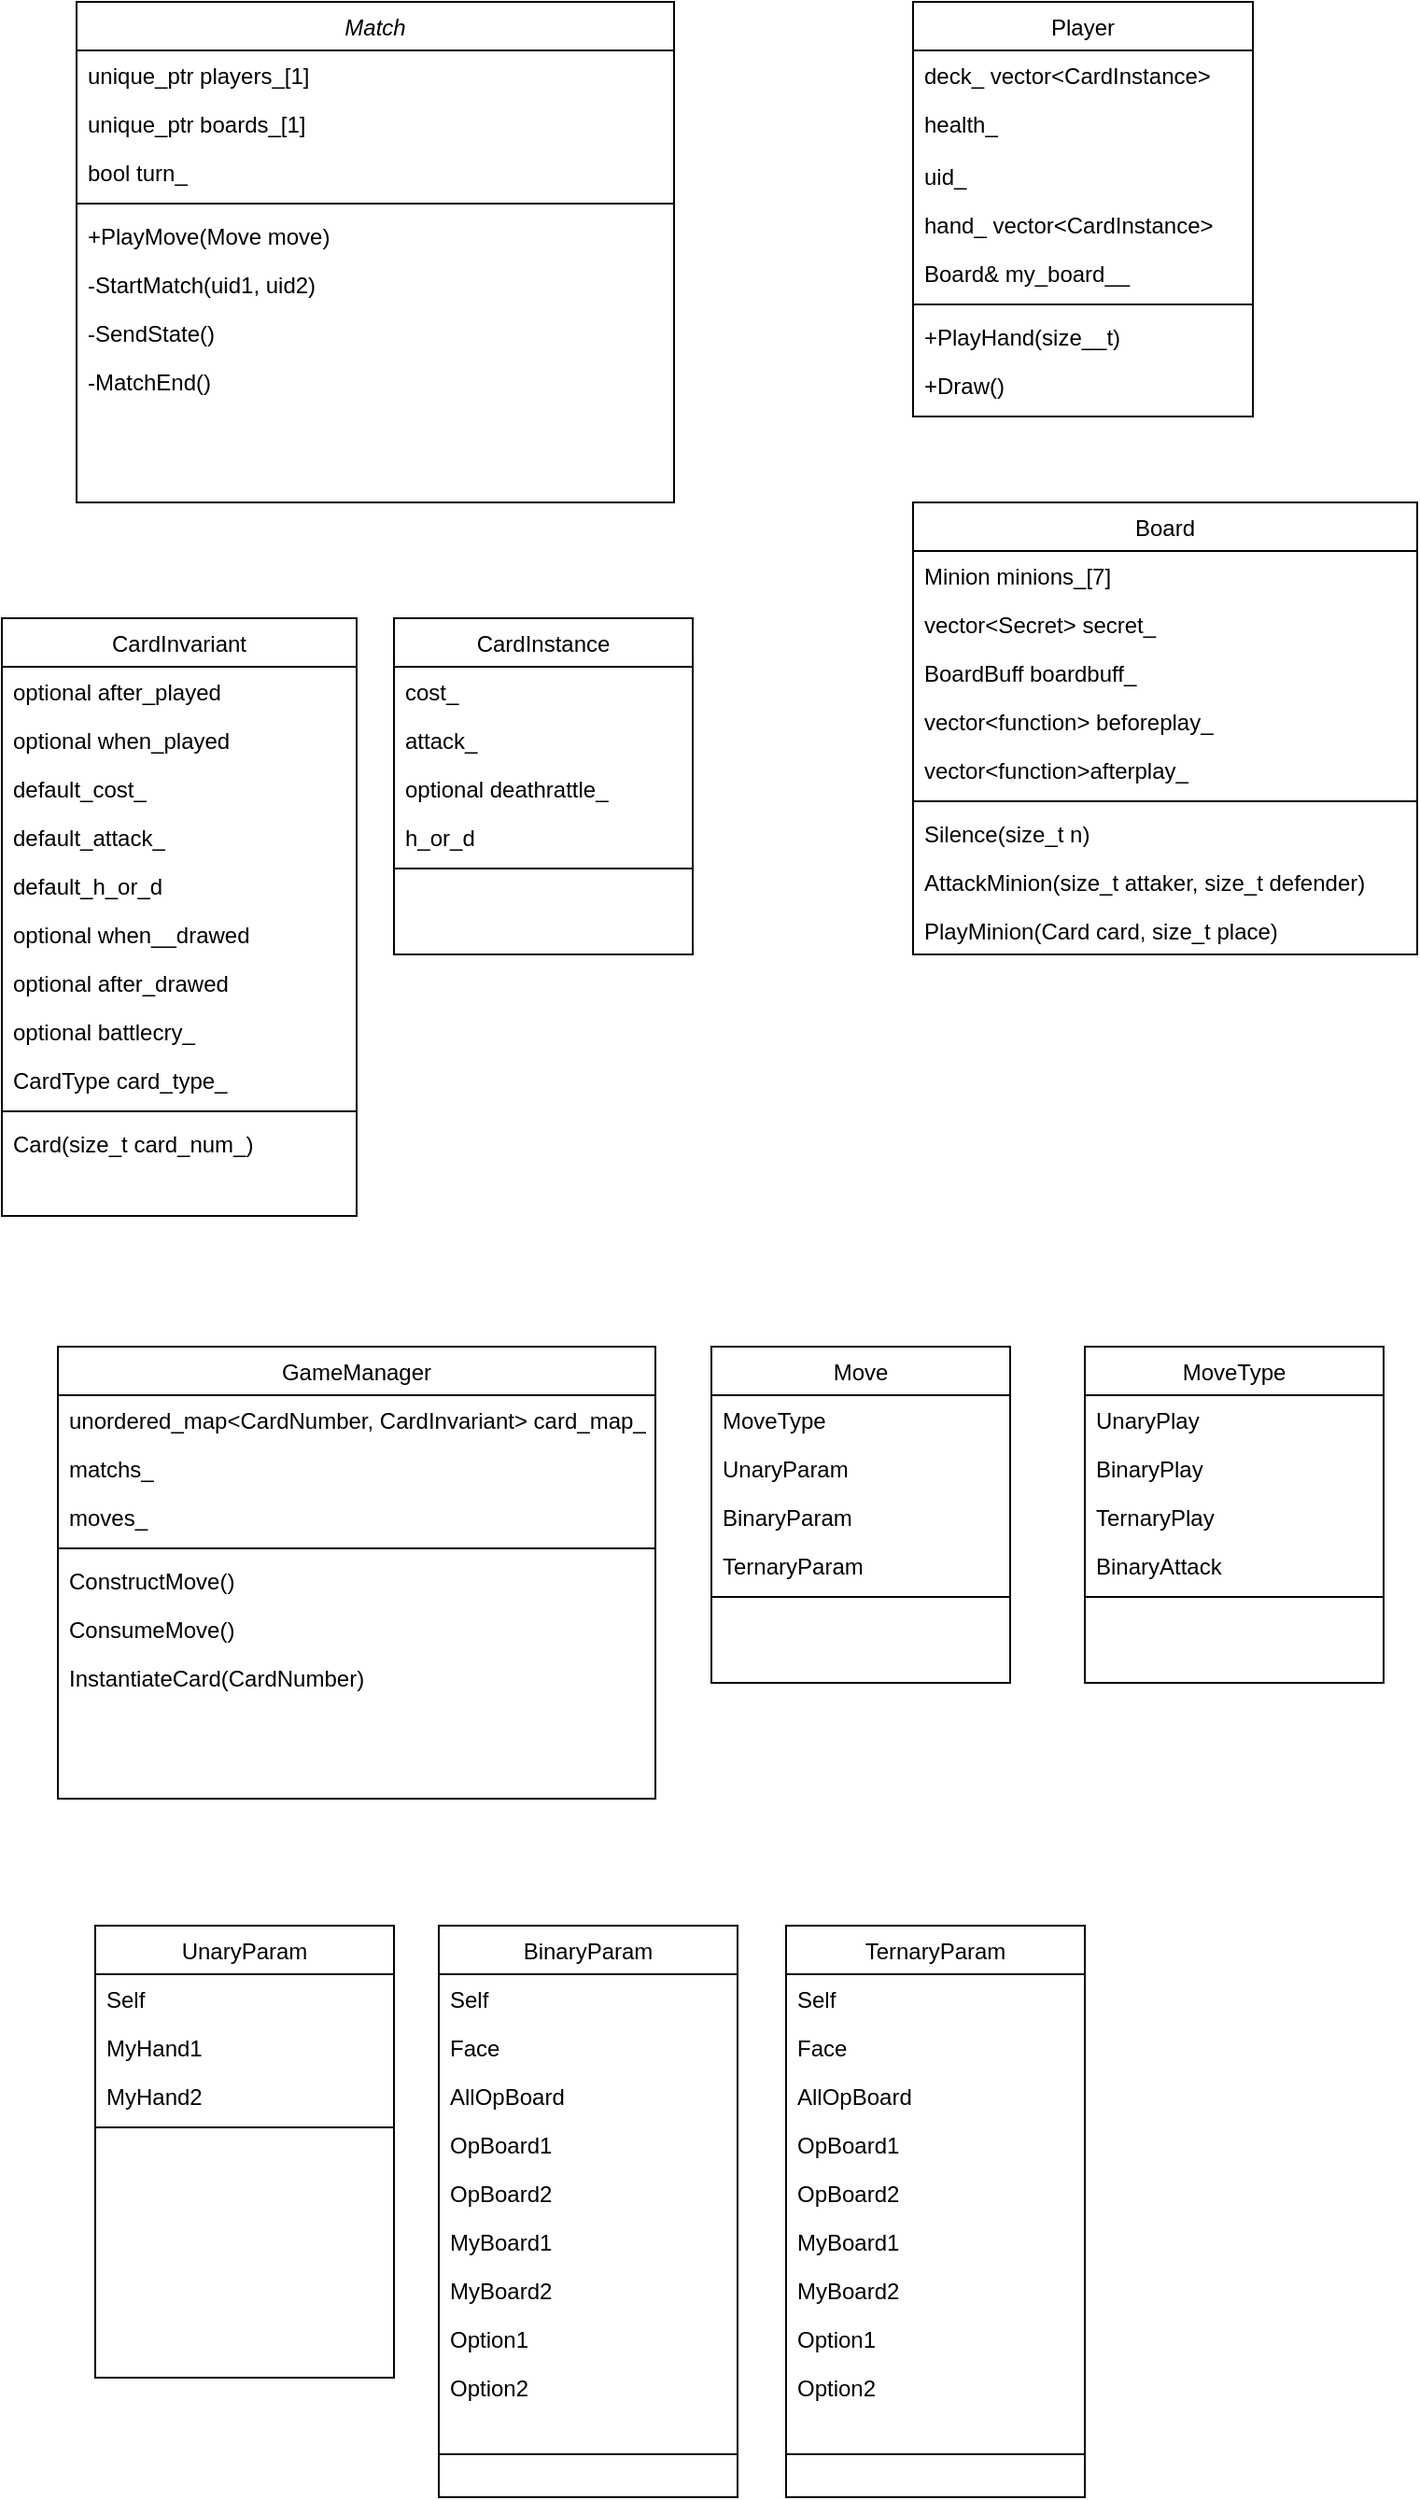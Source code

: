 <mxfile version="22.0.4" type="device">
  <diagram id="C5RBs43oDa-KdzZeNtuy" name="Page-1">
    <mxGraphModel dx="1434" dy="790" grid="1" gridSize="10" guides="1" tooltips="1" connect="1" arrows="1" fold="1" page="1" pageScale="1" pageWidth="827" pageHeight="1169" math="0" shadow="0">
      <root>
        <mxCell id="WIyWlLk6GJQsqaUBKTNV-0" />
        <mxCell id="WIyWlLk6GJQsqaUBKTNV-1" parent="WIyWlLk6GJQsqaUBKTNV-0" />
        <mxCell id="zkfFHV4jXpPFQw0GAbJ--0" value="Match" style="swimlane;fontStyle=2;align=center;verticalAlign=top;childLayout=stackLayout;horizontal=1;startSize=26;horizontalStack=0;resizeParent=1;resizeLast=0;collapsible=1;marginBottom=0;rounded=0;shadow=0;strokeWidth=1;" parent="WIyWlLk6GJQsqaUBKTNV-1" vertex="1">
          <mxGeometry x="60" y="120" width="320" height="268" as="geometry">
            <mxRectangle x="230" y="140" width="160" height="26" as="alternateBounds" />
          </mxGeometry>
        </mxCell>
        <mxCell id="zkfFHV4jXpPFQw0GAbJ--1" value="unique_ptr players_[1]" style="text;align=left;verticalAlign=top;spacingLeft=4;spacingRight=4;overflow=hidden;rotatable=0;points=[[0,0.5],[1,0.5]];portConstraint=eastwest;" parent="zkfFHV4jXpPFQw0GAbJ--0" vertex="1">
          <mxGeometry y="26" width="320" height="26" as="geometry" />
        </mxCell>
        <mxCell id="zkfFHV4jXpPFQw0GAbJ--2" value="unique_ptr boards_[1]" style="text;align=left;verticalAlign=top;spacingLeft=4;spacingRight=4;overflow=hidden;rotatable=0;points=[[0,0.5],[1,0.5]];portConstraint=eastwest;rounded=0;shadow=0;html=0;" parent="zkfFHV4jXpPFQw0GAbJ--0" vertex="1">
          <mxGeometry y="52" width="320" height="26" as="geometry" />
        </mxCell>
        <mxCell id="4onNzcgdvRod2sI0kS9G-65" value="bool turn_" style="text;align=left;verticalAlign=top;spacingLeft=4;spacingRight=4;overflow=hidden;rotatable=0;points=[[0,0.5],[1,0.5]];portConstraint=eastwest;rounded=0;shadow=0;html=0;" parent="zkfFHV4jXpPFQw0GAbJ--0" vertex="1">
          <mxGeometry y="78" width="320" height="26" as="geometry" />
        </mxCell>
        <mxCell id="zkfFHV4jXpPFQw0GAbJ--4" value="" style="line;html=1;strokeWidth=1;align=left;verticalAlign=middle;spacingTop=-1;spacingLeft=3;spacingRight=3;rotatable=0;labelPosition=right;points=[];portConstraint=eastwest;" parent="zkfFHV4jXpPFQw0GAbJ--0" vertex="1">
          <mxGeometry y="104" width="320" height="8" as="geometry" />
        </mxCell>
        <mxCell id="4onNzcgdvRod2sI0kS9G-56" value="+PlayMove(Move move)" style="text;align=left;verticalAlign=top;spacingLeft=4;spacingRight=4;overflow=hidden;rotatable=0;points=[[0,0.5],[1,0.5]];portConstraint=eastwest;rounded=0;shadow=0;html=0;" parent="zkfFHV4jXpPFQw0GAbJ--0" vertex="1">
          <mxGeometry y="112" width="320" height="26" as="geometry" />
        </mxCell>
        <mxCell id="4onNzcgdvRod2sI0kS9G-73" value="-StartMatch(uid1, uid2)" style="text;align=left;verticalAlign=top;spacingLeft=4;spacingRight=4;overflow=hidden;rotatable=0;points=[[0,0.5],[1,0.5]];portConstraint=eastwest;rounded=0;shadow=0;html=0;" parent="zkfFHV4jXpPFQw0GAbJ--0" vertex="1">
          <mxGeometry y="138" width="320" height="26" as="geometry" />
        </mxCell>
        <mxCell id="CZYYxDNHanhDtpnh2OUE-49" value="-SendState()" style="text;align=left;verticalAlign=top;spacingLeft=4;spacingRight=4;overflow=hidden;rotatable=0;points=[[0,0.5],[1,0.5]];portConstraint=eastwest;rounded=0;shadow=0;html=0;" vertex="1" parent="zkfFHV4jXpPFQw0GAbJ--0">
          <mxGeometry y="164" width="320" height="26" as="geometry" />
        </mxCell>
        <mxCell id="4onNzcgdvRod2sI0kS9G-74" value="-MatchEnd()" style="text;align=left;verticalAlign=top;spacingLeft=4;spacingRight=4;overflow=hidden;rotatable=0;points=[[0,0.5],[1,0.5]];portConstraint=eastwest;rounded=0;shadow=0;html=0;" parent="zkfFHV4jXpPFQw0GAbJ--0" vertex="1">
          <mxGeometry y="190" width="320" height="26" as="geometry" />
        </mxCell>
        <mxCell id="zkfFHV4jXpPFQw0GAbJ--17" value="Player" style="swimlane;fontStyle=0;align=center;verticalAlign=top;childLayout=stackLayout;horizontal=1;startSize=26;horizontalStack=0;resizeParent=1;resizeLast=0;collapsible=1;marginBottom=0;rounded=0;shadow=0;strokeWidth=1;" parent="WIyWlLk6GJQsqaUBKTNV-1" vertex="1">
          <mxGeometry x="508" y="120" width="182" height="222" as="geometry">
            <mxRectangle x="550" y="140" width="160" height="26" as="alternateBounds" />
          </mxGeometry>
        </mxCell>
        <mxCell id="zkfFHV4jXpPFQw0GAbJ--18" value="deck_ vector&lt;CardInstance&gt;" style="text;align=left;verticalAlign=top;spacingLeft=4;spacingRight=4;overflow=hidden;rotatable=0;points=[[0,0.5],[1,0.5]];portConstraint=eastwest;" parent="zkfFHV4jXpPFQw0GAbJ--17" vertex="1">
          <mxGeometry y="26" width="182" height="26" as="geometry" />
        </mxCell>
        <mxCell id="zkfFHV4jXpPFQw0GAbJ--19" value="health_" style="text;align=left;verticalAlign=top;spacingLeft=4;spacingRight=4;overflow=hidden;rotatable=0;points=[[0,0.5],[1,0.5]];portConstraint=eastwest;rounded=0;shadow=0;html=0;" parent="zkfFHV4jXpPFQw0GAbJ--17" vertex="1">
          <mxGeometry y="52" width="182" height="28" as="geometry" />
        </mxCell>
        <mxCell id="zkfFHV4jXpPFQw0GAbJ--20" value="uid_" style="text;align=left;verticalAlign=top;spacingLeft=4;spacingRight=4;overflow=hidden;rotatable=0;points=[[0,0.5],[1,0.5]];portConstraint=eastwest;rounded=0;shadow=0;html=0;" parent="zkfFHV4jXpPFQw0GAbJ--17" vertex="1">
          <mxGeometry y="80" width="182" height="26" as="geometry" />
        </mxCell>
        <mxCell id="zkfFHV4jXpPFQw0GAbJ--21" value="hand_ vector&lt;CardInstance&gt;" style="text;align=left;verticalAlign=top;spacingLeft=4;spacingRight=4;overflow=hidden;rotatable=0;points=[[0,0.5],[1,0.5]];portConstraint=eastwest;rounded=0;shadow=0;html=0;" parent="zkfFHV4jXpPFQw0GAbJ--17" vertex="1">
          <mxGeometry y="106" width="182" height="26" as="geometry" />
        </mxCell>
        <mxCell id="G5vkVmhWbXcAV82-g3rU-1" value="Board&amp; my_board__" style="text;align=left;verticalAlign=top;spacingLeft=4;spacingRight=4;overflow=hidden;rotatable=0;points=[[0,0.5],[1,0.5]];portConstraint=eastwest;rounded=0;shadow=0;html=0;" parent="zkfFHV4jXpPFQw0GAbJ--17" vertex="1">
          <mxGeometry y="132" width="182" height="26" as="geometry" />
        </mxCell>
        <mxCell id="zkfFHV4jXpPFQw0GAbJ--23" value="" style="line;html=1;strokeWidth=1;align=left;verticalAlign=middle;spacingTop=-1;spacingLeft=3;spacingRight=3;rotatable=0;labelPosition=right;points=[];portConstraint=eastwest;" parent="zkfFHV4jXpPFQw0GAbJ--17" vertex="1">
          <mxGeometry y="158" width="182" height="8" as="geometry" />
        </mxCell>
        <mxCell id="4onNzcgdvRod2sI0kS9G-58" value="+PlayHand(size__t)" style="text;align=left;verticalAlign=top;spacingLeft=4;spacingRight=4;overflow=hidden;rotatable=0;points=[[0,0.5],[1,0.5]];portConstraint=eastwest;rounded=0;shadow=0;html=0;" parent="zkfFHV4jXpPFQw0GAbJ--17" vertex="1">
          <mxGeometry y="166" width="182" height="26" as="geometry" />
        </mxCell>
        <mxCell id="G5vkVmhWbXcAV82-g3rU-0" value="+Draw()" style="text;align=left;verticalAlign=top;spacingLeft=4;spacingRight=4;overflow=hidden;rotatable=0;points=[[0,0.5],[1,0.5]];portConstraint=eastwest;rounded=0;shadow=0;html=0;" parent="zkfFHV4jXpPFQw0GAbJ--17" vertex="1">
          <mxGeometry y="192" width="182" height="26" as="geometry" />
        </mxCell>
        <mxCell id="4onNzcgdvRod2sI0kS9G-0" value="CardInvariant" style="swimlane;fontStyle=0;align=center;verticalAlign=top;childLayout=stackLayout;horizontal=1;startSize=26;horizontalStack=0;resizeParent=1;resizeLast=0;collapsible=1;marginBottom=0;rounded=0;shadow=0;strokeWidth=1;" parent="WIyWlLk6GJQsqaUBKTNV-1" vertex="1">
          <mxGeometry x="20" y="450" width="190" height="320" as="geometry">
            <mxRectangle x="230" y="140" width="160" height="26" as="alternateBounds" />
          </mxGeometry>
        </mxCell>
        <mxCell id="G5vkVmhWbXcAV82-g3rU-6" value="optional after_played" style="text;align=left;verticalAlign=top;spacingLeft=4;spacingRight=4;overflow=hidden;rotatable=0;points=[[0,0.5],[1,0.5]];portConstraint=eastwest;" parent="4onNzcgdvRod2sI0kS9G-0" vertex="1">
          <mxGeometry y="26" width="190" height="26" as="geometry" />
        </mxCell>
        <mxCell id="G5vkVmhWbXcAV82-g3rU-12" value="optional when_played" style="text;align=left;verticalAlign=top;spacingLeft=4;spacingRight=4;overflow=hidden;rotatable=0;points=[[0,0.5],[1,0.5]];portConstraint=eastwest;" parent="4onNzcgdvRod2sI0kS9G-0" vertex="1">
          <mxGeometry y="52" width="190" height="26" as="geometry" />
        </mxCell>
        <mxCell id="G5vkVmhWbXcAV82-g3rU-11" value="default_cost_" style="text;align=left;verticalAlign=top;spacingLeft=4;spacingRight=4;overflow=hidden;rotatable=0;points=[[0,0.5],[1,0.5]];portConstraint=eastwest;rounded=0;shadow=0;html=0;" parent="4onNzcgdvRod2sI0kS9G-0" vertex="1">
          <mxGeometry y="78" width="190" height="26" as="geometry" />
        </mxCell>
        <mxCell id="G5vkVmhWbXcAV82-g3rU-10" value="default_attack_" style="text;align=left;verticalAlign=top;spacingLeft=4;spacingRight=4;overflow=hidden;rotatable=0;points=[[0,0.5],[1,0.5]];portConstraint=eastwest;rounded=0;shadow=0;html=0;" parent="4onNzcgdvRod2sI0kS9G-0" vertex="1">
          <mxGeometry y="104" width="190" height="26" as="geometry" />
        </mxCell>
        <mxCell id="G5vkVmhWbXcAV82-g3rU-9" value="default_h_or_d" style="text;align=left;verticalAlign=top;spacingLeft=4;spacingRight=4;overflow=hidden;rotatable=0;points=[[0,0.5],[1,0.5]];portConstraint=eastwest;rounded=0;shadow=0;html=0;" parent="4onNzcgdvRod2sI0kS9G-0" vertex="1">
          <mxGeometry y="130" width="190" height="26" as="geometry" />
        </mxCell>
        <mxCell id="G5vkVmhWbXcAV82-g3rU-8" value="optional when__drawed" style="text;align=left;verticalAlign=top;spacingLeft=4;spacingRight=4;overflow=hidden;rotatable=0;points=[[0,0.5],[1,0.5]];portConstraint=eastwest;" parent="4onNzcgdvRod2sI0kS9G-0" vertex="1">
          <mxGeometry y="156" width="190" height="26" as="geometry" />
        </mxCell>
        <mxCell id="G5vkVmhWbXcAV82-g3rU-7" value="optional after_drawed" style="text;align=left;verticalAlign=top;spacingLeft=4;spacingRight=4;overflow=hidden;rotatable=0;points=[[0,0.5],[1,0.5]];portConstraint=eastwest;" parent="4onNzcgdvRod2sI0kS9G-0" vertex="1">
          <mxGeometry y="182" width="190" height="26" as="geometry" />
        </mxCell>
        <mxCell id="G5vkVmhWbXcAV82-g3rU-19" value="optional battlecry_" style="text;align=left;verticalAlign=top;spacingLeft=4;spacingRight=4;overflow=hidden;rotatable=0;points=[[0,0.5],[1,0.5]];portConstraint=eastwest;" parent="4onNzcgdvRod2sI0kS9G-0" vertex="1">
          <mxGeometry y="208" width="190" height="26" as="geometry" />
        </mxCell>
        <mxCell id="G5vkVmhWbXcAV82-g3rU-18" value="CardType card_type_" style="text;align=left;verticalAlign=top;spacingLeft=4;spacingRight=4;overflow=hidden;rotatable=0;points=[[0,0.5],[1,0.5]];portConstraint=eastwest;" parent="4onNzcgdvRod2sI0kS9G-0" vertex="1">
          <mxGeometry y="234" width="190" height="26" as="geometry" />
        </mxCell>
        <mxCell id="4onNzcgdvRod2sI0kS9G-4" value="" style="line;html=1;strokeWidth=1;align=left;verticalAlign=middle;spacingTop=-1;spacingLeft=3;spacingRight=3;rotatable=0;labelPosition=right;points=[];portConstraint=eastwest;" parent="4onNzcgdvRod2sI0kS9G-0" vertex="1">
          <mxGeometry y="260" width="190" height="8" as="geometry" />
        </mxCell>
        <mxCell id="4onNzcgdvRod2sI0kS9G-53" value="Card(size_t card_num_)" style="text;align=left;verticalAlign=top;spacingLeft=4;spacingRight=4;overflow=hidden;rotatable=0;points=[[0,0.5],[1,0.5]];portConstraint=eastwest;" parent="4onNzcgdvRod2sI0kS9G-0" vertex="1">
          <mxGeometry y="268" width="190" height="26" as="geometry" />
        </mxCell>
        <mxCell id="4onNzcgdvRod2sI0kS9G-6" value="CardInstance" style="swimlane;fontStyle=0;align=center;verticalAlign=top;childLayout=stackLayout;horizontal=1;startSize=26;horizontalStack=0;resizeParent=1;resizeLast=0;collapsible=1;marginBottom=0;rounded=0;shadow=0;strokeWidth=1;" parent="WIyWlLk6GJQsqaUBKTNV-1" vertex="1">
          <mxGeometry x="230" y="450" width="160" height="180" as="geometry">
            <mxRectangle x="130" y="380" width="160" height="26" as="alternateBounds" />
          </mxGeometry>
        </mxCell>
        <mxCell id="4onNzcgdvRod2sI0kS9G-7" value="cost_" style="text;align=left;verticalAlign=top;spacingLeft=4;spacingRight=4;overflow=hidden;rotatable=0;points=[[0,0.5],[1,0.5]];portConstraint=eastwest;" parent="4onNzcgdvRod2sI0kS9G-6" vertex="1">
          <mxGeometry y="26" width="160" height="26" as="geometry" />
        </mxCell>
        <mxCell id="G5vkVmhWbXcAV82-g3rU-22" value="attack_" style="text;align=left;verticalAlign=top;spacingLeft=4;spacingRight=4;overflow=hidden;rotatable=0;points=[[0,0.5],[1,0.5]];portConstraint=eastwest;" parent="4onNzcgdvRod2sI0kS9G-6" vertex="1">
          <mxGeometry y="52" width="160" height="26" as="geometry" />
        </mxCell>
        <mxCell id="G5vkVmhWbXcAV82-g3rU-21" value="optional deathrattle_" style="text;align=left;verticalAlign=top;spacingLeft=4;spacingRight=4;overflow=hidden;rotatable=0;points=[[0,0.5],[1,0.5]];portConstraint=eastwest;" parent="4onNzcgdvRod2sI0kS9G-6" vertex="1">
          <mxGeometry y="78" width="160" height="26" as="geometry" />
        </mxCell>
        <mxCell id="G5vkVmhWbXcAV82-g3rU-23" value="h_or_d" style="text;align=left;verticalAlign=top;spacingLeft=4;spacingRight=4;overflow=hidden;rotatable=0;points=[[0,0.5],[1,0.5]];portConstraint=eastwest;" parent="4onNzcgdvRod2sI0kS9G-6" vertex="1">
          <mxGeometry y="104" width="160" height="26" as="geometry" />
        </mxCell>
        <mxCell id="4onNzcgdvRod2sI0kS9G-9" value="" style="line;html=1;strokeWidth=1;align=left;verticalAlign=middle;spacingTop=-1;spacingLeft=3;spacingRight=3;rotatable=0;labelPosition=right;points=[];portConstraint=eastwest;" parent="4onNzcgdvRod2sI0kS9G-6" vertex="1">
          <mxGeometry y="130" width="160" height="8" as="geometry" />
        </mxCell>
        <mxCell id="4onNzcgdvRod2sI0kS9G-60" value="Board" style="swimlane;fontStyle=0;align=center;verticalAlign=top;childLayout=stackLayout;horizontal=1;startSize=26;horizontalStack=0;resizeParent=1;resizeLast=0;collapsible=1;marginBottom=0;rounded=0;shadow=0;strokeWidth=1;" parent="WIyWlLk6GJQsqaUBKTNV-1" vertex="1">
          <mxGeometry x="508" y="388" width="270" height="242" as="geometry">
            <mxRectangle x="340" y="380" width="170" height="26" as="alternateBounds" />
          </mxGeometry>
        </mxCell>
        <mxCell id="4onNzcgdvRod2sI0kS9G-62" value="Minion minions_[7]" style="text;align=left;verticalAlign=top;spacingLeft=4;spacingRight=4;overflow=hidden;rotatable=0;points=[[0,0.5],[1,0.5]];portConstraint=eastwest;" parent="4onNzcgdvRod2sI0kS9G-60" vertex="1">
          <mxGeometry y="26" width="270" height="26" as="geometry" />
        </mxCell>
        <mxCell id="4onNzcgdvRod2sI0kS9G-66" value="vector&lt;Secret&gt; secret_" style="text;align=left;verticalAlign=top;spacingLeft=4;spacingRight=4;overflow=hidden;rotatable=0;points=[[0,0.5],[1,0.5]];portConstraint=eastwest;" parent="4onNzcgdvRod2sI0kS9G-60" vertex="1">
          <mxGeometry y="52" width="270" height="26" as="geometry" />
        </mxCell>
        <mxCell id="4onNzcgdvRod2sI0kS9G-67" value="BoardBuff boardbuff_" style="text;align=left;verticalAlign=top;spacingLeft=4;spacingRight=4;overflow=hidden;rotatable=0;points=[[0,0.5],[1,0.5]];portConstraint=eastwest;" parent="4onNzcgdvRod2sI0kS9G-60" vertex="1">
          <mxGeometry y="78" width="270" height="26" as="geometry" />
        </mxCell>
        <mxCell id="4onNzcgdvRod2sI0kS9G-68" value="vector&lt;function&gt; beforeplay_" style="text;align=left;verticalAlign=top;spacingLeft=4;spacingRight=4;overflow=hidden;rotatable=0;points=[[0,0.5],[1,0.5]];portConstraint=eastwest;" parent="4onNzcgdvRod2sI0kS9G-60" vertex="1">
          <mxGeometry y="104" width="270" height="26" as="geometry" />
        </mxCell>
        <mxCell id="4onNzcgdvRod2sI0kS9G-69" value="vector&lt;function&gt;afterplay_" style="text;align=left;verticalAlign=top;spacingLeft=4;spacingRight=4;overflow=hidden;rotatable=0;points=[[0,0.5],[1,0.5]];portConstraint=eastwest;" parent="4onNzcgdvRod2sI0kS9G-60" vertex="1">
          <mxGeometry y="130" width="270" height="26" as="geometry" />
        </mxCell>
        <mxCell id="4onNzcgdvRod2sI0kS9G-61" value="" style="line;html=1;strokeWidth=1;align=left;verticalAlign=middle;spacingTop=-1;spacingLeft=3;spacingRight=3;rotatable=0;labelPosition=right;points=[];portConstraint=eastwest;" parent="4onNzcgdvRod2sI0kS9G-60" vertex="1">
          <mxGeometry y="156" width="270" height="8" as="geometry" />
        </mxCell>
        <mxCell id="4onNzcgdvRod2sI0kS9G-63" value="Silence(size_t n)" style="text;align=left;verticalAlign=top;spacingLeft=4;spacingRight=4;overflow=hidden;rotatable=0;points=[[0,0.5],[1,0.5]];portConstraint=eastwest;" parent="4onNzcgdvRod2sI0kS9G-60" vertex="1">
          <mxGeometry y="164" width="270" height="26" as="geometry" />
        </mxCell>
        <mxCell id="4onNzcgdvRod2sI0kS9G-64" value="AttackMinion(size_t attaker, size_t defender)" style="text;align=left;verticalAlign=top;spacingLeft=4;spacingRight=4;overflow=hidden;rotatable=0;points=[[0,0.5],[1,0.5]];portConstraint=eastwest;" parent="4onNzcgdvRod2sI0kS9G-60" vertex="1">
          <mxGeometry y="190" width="270" height="26" as="geometry" />
        </mxCell>
        <mxCell id="4onNzcgdvRod2sI0kS9G-76" value="PlayMinion(Card card, size_t place)" style="text;align=left;verticalAlign=top;spacingLeft=4;spacingRight=4;overflow=hidden;rotatable=0;points=[[0,0.5],[1,0.5]];portConstraint=eastwest;" parent="4onNzcgdvRod2sI0kS9G-60" vertex="1">
          <mxGeometry y="216" width="270" height="26" as="geometry" />
        </mxCell>
        <mxCell id="G5vkVmhWbXcAV82-g3rU-24" value="GameManager" style="swimlane;fontStyle=0;align=center;verticalAlign=top;childLayout=stackLayout;horizontal=1;startSize=26;horizontalStack=0;resizeParent=1;resizeLast=0;collapsible=1;marginBottom=0;rounded=0;shadow=0;strokeWidth=1;" parent="WIyWlLk6GJQsqaUBKTNV-1" vertex="1">
          <mxGeometry x="50" y="840" width="320" height="242" as="geometry">
            <mxRectangle x="340" y="380" width="170" height="26" as="alternateBounds" />
          </mxGeometry>
        </mxCell>
        <mxCell id="G5vkVmhWbXcAV82-g3rU-25" value="unordered_map&lt;CardNumber, CardInvariant&gt; card_map__" style="text;align=left;verticalAlign=top;spacingLeft=4;spacingRight=4;overflow=hidden;rotatable=0;points=[[0,0.5],[1,0.5]];portConstraint=eastwest;" parent="G5vkVmhWbXcAV82-g3rU-24" vertex="1">
          <mxGeometry y="26" width="320" height="26" as="geometry" />
        </mxCell>
        <mxCell id="G5vkVmhWbXcAV82-g3rU-26" value="matchs_" style="text;align=left;verticalAlign=top;spacingLeft=4;spacingRight=4;overflow=hidden;rotatable=0;points=[[0,0.5],[1,0.5]];portConstraint=eastwest;" parent="G5vkVmhWbXcAV82-g3rU-24" vertex="1">
          <mxGeometry y="52" width="320" height="26" as="geometry" />
        </mxCell>
        <mxCell id="G5vkVmhWbXcAV82-g3rU-34" value="moves_" style="text;align=left;verticalAlign=top;spacingLeft=4;spacingRight=4;overflow=hidden;rotatable=0;points=[[0,0.5],[1,0.5]];portConstraint=eastwest;" parent="G5vkVmhWbXcAV82-g3rU-24" vertex="1">
          <mxGeometry y="78" width="320" height="26" as="geometry" />
        </mxCell>
        <mxCell id="G5vkVmhWbXcAV82-g3rU-30" value="" style="line;html=1;strokeWidth=1;align=left;verticalAlign=middle;spacingTop=-1;spacingLeft=3;spacingRight=3;rotatable=0;labelPosition=right;points=[];portConstraint=eastwest;" parent="G5vkVmhWbXcAV82-g3rU-24" vertex="1">
          <mxGeometry y="104" width="320" height="8" as="geometry" />
        </mxCell>
        <mxCell id="G5vkVmhWbXcAV82-g3rU-31" value="ConstructMove()" style="text;align=left;verticalAlign=top;spacingLeft=4;spacingRight=4;overflow=hidden;rotatable=0;points=[[0,0.5],[1,0.5]];portConstraint=eastwest;" parent="G5vkVmhWbXcAV82-g3rU-24" vertex="1">
          <mxGeometry y="112" width="320" height="26" as="geometry" />
        </mxCell>
        <mxCell id="G5vkVmhWbXcAV82-g3rU-32" value="ConsumeMove()" style="text;align=left;verticalAlign=top;spacingLeft=4;spacingRight=4;overflow=hidden;rotatable=0;points=[[0,0.5],[1,0.5]];portConstraint=eastwest;" parent="G5vkVmhWbXcAV82-g3rU-24" vertex="1">
          <mxGeometry y="138" width="320" height="26" as="geometry" />
        </mxCell>
        <mxCell id="CZYYxDNHanhDtpnh2OUE-0" value="InstantiateCard(CardNumber)" style="text;align=left;verticalAlign=top;spacingLeft=4;spacingRight=4;overflow=hidden;rotatable=0;points=[[0,0.5],[1,0.5]];portConstraint=eastwest;" vertex="1" parent="G5vkVmhWbXcAV82-g3rU-24">
          <mxGeometry y="164" width="320" height="26" as="geometry" />
        </mxCell>
        <mxCell id="CZYYxDNHanhDtpnh2OUE-1" value="Move" style="swimlane;fontStyle=0;align=center;verticalAlign=top;childLayout=stackLayout;horizontal=1;startSize=26;horizontalStack=0;resizeParent=1;resizeLast=0;collapsible=1;marginBottom=0;rounded=0;shadow=0;strokeWidth=1;" vertex="1" parent="WIyWlLk6GJQsqaUBKTNV-1">
          <mxGeometry x="400" y="840" width="160" height="180" as="geometry">
            <mxRectangle x="130" y="380" width="160" height="26" as="alternateBounds" />
          </mxGeometry>
        </mxCell>
        <mxCell id="CZYYxDNHanhDtpnh2OUE-3" value="MoveType" style="text;align=left;verticalAlign=top;spacingLeft=4;spacingRight=4;overflow=hidden;rotatable=0;points=[[0,0.5],[1,0.5]];portConstraint=eastwest;" vertex="1" parent="CZYYxDNHanhDtpnh2OUE-1">
          <mxGeometry y="26" width="160" height="26" as="geometry" />
        </mxCell>
        <mxCell id="CZYYxDNHanhDtpnh2OUE-2" value="UnaryParam" style="text;align=left;verticalAlign=top;spacingLeft=4;spacingRight=4;overflow=hidden;rotatable=0;points=[[0,0.5],[1,0.5]];portConstraint=eastwest;" vertex="1" parent="CZYYxDNHanhDtpnh2OUE-1">
          <mxGeometry y="52" width="160" height="26" as="geometry" />
        </mxCell>
        <mxCell id="CZYYxDNHanhDtpnh2OUE-23" value="BinaryParam" style="text;align=left;verticalAlign=top;spacingLeft=4;spacingRight=4;overflow=hidden;rotatable=0;points=[[0,0.5],[1,0.5]];portConstraint=eastwest;" vertex="1" parent="CZYYxDNHanhDtpnh2OUE-1">
          <mxGeometry y="78" width="160" height="26" as="geometry" />
        </mxCell>
        <mxCell id="CZYYxDNHanhDtpnh2OUE-24" value="TernaryParam" style="text;align=left;verticalAlign=top;spacingLeft=4;spacingRight=4;overflow=hidden;rotatable=0;points=[[0,0.5],[1,0.5]];portConstraint=eastwest;" vertex="1" parent="CZYYxDNHanhDtpnh2OUE-1">
          <mxGeometry y="104" width="160" height="26" as="geometry" />
        </mxCell>
        <mxCell id="CZYYxDNHanhDtpnh2OUE-6" value="" style="line;html=1;strokeWidth=1;align=left;verticalAlign=middle;spacingTop=-1;spacingLeft=3;spacingRight=3;rotatable=0;labelPosition=right;points=[];portConstraint=eastwest;" vertex="1" parent="CZYYxDNHanhDtpnh2OUE-1">
          <mxGeometry y="130" width="160" height="8" as="geometry" />
        </mxCell>
        <mxCell id="CZYYxDNHanhDtpnh2OUE-7" value="UnaryParam" style="swimlane;fontStyle=0;align=center;verticalAlign=top;childLayout=stackLayout;horizontal=1;startSize=26;horizontalStack=0;resizeParent=1;resizeLast=0;collapsible=1;marginBottom=0;rounded=0;shadow=0;strokeWidth=1;" vertex="1" parent="WIyWlLk6GJQsqaUBKTNV-1">
          <mxGeometry x="70" y="1150" width="160" height="242" as="geometry">
            <mxRectangle x="130" y="380" width="160" height="26" as="alternateBounds" />
          </mxGeometry>
        </mxCell>
        <mxCell id="CZYYxDNHanhDtpnh2OUE-9" value="Self" style="text;align=left;verticalAlign=top;spacingLeft=4;spacingRight=4;overflow=hidden;rotatable=0;points=[[0,0.5],[1,0.5]];portConstraint=eastwest;" vertex="1" parent="CZYYxDNHanhDtpnh2OUE-7">
          <mxGeometry y="26" width="160" height="26" as="geometry" />
        </mxCell>
        <mxCell id="CZYYxDNHanhDtpnh2OUE-10" value="MyHand1" style="text;align=left;verticalAlign=top;spacingLeft=4;spacingRight=4;overflow=hidden;rotatable=0;points=[[0,0.5],[1,0.5]];portConstraint=eastwest;" vertex="1" parent="CZYYxDNHanhDtpnh2OUE-7">
          <mxGeometry y="52" width="160" height="26" as="geometry" />
        </mxCell>
        <mxCell id="CZYYxDNHanhDtpnh2OUE-26" value="MyHand2" style="text;align=left;verticalAlign=top;spacingLeft=4;spacingRight=4;overflow=hidden;rotatable=0;points=[[0,0.5],[1,0.5]];portConstraint=eastwest;" vertex="1" parent="CZYYxDNHanhDtpnh2OUE-7">
          <mxGeometry y="78" width="160" height="26" as="geometry" />
        </mxCell>
        <mxCell id="CZYYxDNHanhDtpnh2OUE-12" value="" style="line;html=1;strokeWidth=1;align=left;verticalAlign=middle;spacingTop=-1;spacingLeft=3;spacingRight=3;rotatable=0;labelPosition=right;points=[];portConstraint=eastwest;" vertex="1" parent="CZYYxDNHanhDtpnh2OUE-7">
          <mxGeometry y="104" width="160" height="8" as="geometry" />
        </mxCell>
        <mxCell id="CZYYxDNHanhDtpnh2OUE-13" value="MoveType" style="swimlane;fontStyle=0;align=center;verticalAlign=top;childLayout=stackLayout;horizontal=1;startSize=26;horizontalStack=0;resizeParent=1;resizeLast=0;collapsible=1;marginBottom=0;rounded=0;shadow=0;strokeWidth=1;" vertex="1" parent="WIyWlLk6GJQsqaUBKTNV-1">
          <mxGeometry x="600" y="840" width="160" height="180" as="geometry">
            <mxRectangle x="130" y="380" width="160" height="26" as="alternateBounds" />
          </mxGeometry>
        </mxCell>
        <mxCell id="CZYYxDNHanhDtpnh2OUE-14" value="UnaryPlay" style="text;align=left;verticalAlign=top;spacingLeft=4;spacingRight=4;overflow=hidden;rotatable=0;points=[[0,0.5],[1,0.5]];portConstraint=eastwest;" vertex="1" parent="CZYYxDNHanhDtpnh2OUE-13">
          <mxGeometry y="26" width="160" height="26" as="geometry" />
        </mxCell>
        <mxCell id="CZYYxDNHanhDtpnh2OUE-15" value="BinaryPlay" style="text;align=left;verticalAlign=top;spacingLeft=4;spacingRight=4;overflow=hidden;rotatable=0;points=[[0,0.5],[1,0.5]];portConstraint=eastwest;" vertex="1" parent="CZYYxDNHanhDtpnh2OUE-13">
          <mxGeometry y="52" width="160" height="26" as="geometry" />
        </mxCell>
        <mxCell id="CZYYxDNHanhDtpnh2OUE-18" value="TernaryPlay" style="text;align=left;verticalAlign=top;spacingLeft=4;spacingRight=4;overflow=hidden;rotatable=0;points=[[0,0.5],[1,0.5]];portConstraint=eastwest;" vertex="1" parent="CZYYxDNHanhDtpnh2OUE-13">
          <mxGeometry y="78" width="160" height="26" as="geometry" />
        </mxCell>
        <mxCell id="CZYYxDNHanhDtpnh2OUE-17" value="BinaryAttack" style="text;align=left;verticalAlign=top;spacingLeft=4;spacingRight=4;overflow=hidden;rotatable=0;points=[[0,0.5],[1,0.5]];portConstraint=eastwest;" vertex="1" parent="CZYYxDNHanhDtpnh2OUE-13">
          <mxGeometry y="104" width="160" height="26" as="geometry" />
        </mxCell>
        <mxCell id="CZYYxDNHanhDtpnh2OUE-16" value="" style="line;html=1;strokeWidth=1;align=left;verticalAlign=middle;spacingTop=-1;spacingLeft=3;spacingRight=3;rotatable=0;labelPosition=right;points=[];portConstraint=eastwest;" vertex="1" parent="CZYYxDNHanhDtpnh2OUE-13">
          <mxGeometry y="130" width="160" height="8" as="geometry" />
        </mxCell>
        <mxCell id="CZYYxDNHanhDtpnh2OUE-28" value="BinaryParam" style="swimlane;fontStyle=0;align=center;verticalAlign=top;childLayout=stackLayout;horizontal=1;startSize=26;horizontalStack=0;resizeParent=1;resizeLast=0;collapsible=1;marginBottom=0;rounded=0;shadow=0;strokeWidth=1;" vertex="1" parent="WIyWlLk6GJQsqaUBKTNV-1">
          <mxGeometry x="254" y="1150" width="160" height="306" as="geometry">
            <mxRectangle x="130" y="380" width="160" height="26" as="alternateBounds" />
          </mxGeometry>
        </mxCell>
        <mxCell id="CZYYxDNHanhDtpnh2OUE-29" value="Self" style="text;align=left;verticalAlign=top;spacingLeft=4;spacingRight=4;overflow=hidden;rotatable=0;points=[[0,0.5],[1,0.5]];portConstraint=eastwest;" vertex="1" parent="CZYYxDNHanhDtpnh2OUE-28">
          <mxGeometry y="26" width="160" height="26" as="geometry" />
        </mxCell>
        <mxCell id="CZYYxDNHanhDtpnh2OUE-30" value="Face" style="text;align=left;verticalAlign=top;spacingLeft=4;spacingRight=4;overflow=hidden;rotatable=0;points=[[0,0.5],[1,0.5]];portConstraint=eastwest;" vertex="1" parent="CZYYxDNHanhDtpnh2OUE-28">
          <mxGeometry y="52" width="160" height="26" as="geometry" />
        </mxCell>
        <mxCell id="CZYYxDNHanhDtpnh2OUE-32" value="AllOpBoard" style="text;align=left;verticalAlign=top;spacingLeft=4;spacingRight=4;overflow=hidden;rotatable=0;points=[[0,0.5],[1,0.5]];portConstraint=eastwest;" vertex="1" parent="CZYYxDNHanhDtpnh2OUE-28">
          <mxGeometry y="78" width="160" height="26" as="geometry" />
        </mxCell>
        <mxCell id="CZYYxDNHanhDtpnh2OUE-37" value="OpBoard1" style="text;align=left;verticalAlign=top;spacingLeft=4;spacingRight=4;overflow=hidden;rotatable=0;points=[[0,0.5],[1,0.5]];portConstraint=eastwest;" vertex="1" parent="CZYYxDNHanhDtpnh2OUE-28">
          <mxGeometry y="104" width="160" height="26" as="geometry" />
        </mxCell>
        <mxCell id="CZYYxDNHanhDtpnh2OUE-33" value="OpBoard2" style="text;align=left;verticalAlign=top;spacingLeft=4;spacingRight=4;overflow=hidden;rotatable=0;points=[[0,0.5],[1,0.5]];portConstraint=eastwest;" vertex="1" parent="CZYYxDNHanhDtpnh2OUE-28">
          <mxGeometry y="130" width="160" height="26" as="geometry" />
        </mxCell>
        <mxCell id="CZYYxDNHanhDtpnh2OUE-25" value="MyBoard1" style="text;align=left;verticalAlign=top;spacingLeft=4;spacingRight=4;overflow=hidden;rotatable=0;points=[[0,0.5],[1,0.5]];portConstraint=eastwest;" vertex="1" parent="CZYYxDNHanhDtpnh2OUE-28">
          <mxGeometry y="156" width="160" height="26" as="geometry" />
        </mxCell>
        <mxCell id="CZYYxDNHanhDtpnh2OUE-11" value="MyBoard2" style="text;align=left;verticalAlign=top;spacingLeft=4;spacingRight=4;overflow=hidden;rotatable=0;points=[[0,0.5],[1,0.5]];portConstraint=eastwest;" vertex="1" parent="CZYYxDNHanhDtpnh2OUE-28">
          <mxGeometry y="182" width="160" height="26" as="geometry" />
        </mxCell>
        <mxCell id="CZYYxDNHanhDtpnh2OUE-35" value="Option1" style="text;align=left;verticalAlign=top;spacingLeft=4;spacingRight=4;overflow=hidden;rotatable=0;points=[[0,0.5],[1,0.5]];portConstraint=eastwest;" vertex="1" parent="CZYYxDNHanhDtpnh2OUE-28">
          <mxGeometry y="208" width="160" height="26" as="geometry" />
        </mxCell>
        <mxCell id="CZYYxDNHanhDtpnh2OUE-36" value="Option2" style="text;align=left;verticalAlign=top;spacingLeft=4;spacingRight=4;overflow=hidden;rotatable=0;points=[[0,0.5],[1,0.5]];portConstraint=eastwest;" vertex="1" parent="CZYYxDNHanhDtpnh2OUE-28">
          <mxGeometry y="234" width="160" height="26" as="geometry" />
        </mxCell>
        <mxCell id="CZYYxDNHanhDtpnh2OUE-34" value="" style="line;html=1;strokeWidth=1;align=left;verticalAlign=middle;spacingTop=-1;spacingLeft=3;spacingRight=3;rotatable=0;labelPosition=right;points=[];portConstraint=eastwest;" vertex="1" parent="CZYYxDNHanhDtpnh2OUE-28">
          <mxGeometry y="260" width="160" height="46" as="geometry" />
        </mxCell>
        <mxCell id="CZYYxDNHanhDtpnh2OUE-38" value="TernaryParam" style="swimlane;fontStyle=0;align=center;verticalAlign=top;childLayout=stackLayout;horizontal=1;startSize=26;horizontalStack=0;resizeParent=1;resizeLast=0;collapsible=1;marginBottom=0;rounded=0;shadow=0;strokeWidth=1;" vertex="1" parent="WIyWlLk6GJQsqaUBKTNV-1">
          <mxGeometry x="440" y="1150" width="160" height="306" as="geometry">
            <mxRectangle x="130" y="380" width="160" height="26" as="alternateBounds" />
          </mxGeometry>
        </mxCell>
        <mxCell id="CZYYxDNHanhDtpnh2OUE-39" value="Self" style="text;align=left;verticalAlign=top;spacingLeft=4;spacingRight=4;overflow=hidden;rotatable=0;points=[[0,0.5],[1,0.5]];portConstraint=eastwest;" vertex="1" parent="CZYYxDNHanhDtpnh2OUE-38">
          <mxGeometry y="26" width="160" height="26" as="geometry" />
        </mxCell>
        <mxCell id="CZYYxDNHanhDtpnh2OUE-40" value="Face" style="text;align=left;verticalAlign=top;spacingLeft=4;spacingRight=4;overflow=hidden;rotatable=0;points=[[0,0.5],[1,0.5]];portConstraint=eastwest;" vertex="1" parent="CZYYxDNHanhDtpnh2OUE-38">
          <mxGeometry y="52" width="160" height="26" as="geometry" />
        </mxCell>
        <mxCell id="CZYYxDNHanhDtpnh2OUE-41" value="AllOpBoard" style="text;align=left;verticalAlign=top;spacingLeft=4;spacingRight=4;overflow=hidden;rotatable=0;points=[[0,0.5],[1,0.5]];portConstraint=eastwest;" vertex="1" parent="CZYYxDNHanhDtpnh2OUE-38">
          <mxGeometry y="78" width="160" height="26" as="geometry" />
        </mxCell>
        <mxCell id="CZYYxDNHanhDtpnh2OUE-42" value="OpBoard1" style="text;align=left;verticalAlign=top;spacingLeft=4;spacingRight=4;overflow=hidden;rotatable=0;points=[[0,0.5],[1,0.5]];portConstraint=eastwest;" vertex="1" parent="CZYYxDNHanhDtpnh2OUE-38">
          <mxGeometry y="104" width="160" height="26" as="geometry" />
        </mxCell>
        <mxCell id="CZYYxDNHanhDtpnh2OUE-43" value="OpBoard2" style="text;align=left;verticalAlign=top;spacingLeft=4;spacingRight=4;overflow=hidden;rotatable=0;points=[[0,0.5],[1,0.5]];portConstraint=eastwest;" vertex="1" parent="CZYYxDNHanhDtpnh2OUE-38">
          <mxGeometry y="130" width="160" height="26" as="geometry" />
        </mxCell>
        <mxCell id="CZYYxDNHanhDtpnh2OUE-44" value="MyBoard1" style="text;align=left;verticalAlign=top;spacingLeft=4;spacingRight=4;overflow=hidden;rotatable=0;points=[[0,0.5],[1,0.5]];portConstraint=eastwest;" vertex="1" parent="CZYYxDNHanhDtpnh2OUE-38">
          <mxGeometry y="156" width="160" height="26" as="geometry" />
        </mxCell>
        <mxCell id="CZYYxDNHanhDtpnh2OUE-45" value="MyBoard2" style="text;align=left;verticalAlign=top;spacingLeft=4;spacingRight=4;overflow=hidden;rotatable=0;points=[[0,0.5],[1,0.5]];portConstraint=eastwest;" vertex="1" parent="CZYYxDNHanhDtpnh2OUE-38">
          <mxGeometry y="182" width="160" height="26" as="geometry" />
        </mxCell>
        <mxCell id="CZYYxDNHanhDtpnh2OUE-46" value="Option1" style="text;align=left;verticalAlign=top;spacingLeft=4;spacingRight=4;overflow=hidden;rotatable=0;points=[[0,0.5],[1,0.5]];portConstraint=eastwest;" vertex="1" parent="CZYYxDNHanhDtpnh2OUE-38">
          <mxGeometry y="208" width="160" height="26" as="geometry" />
        </mxCell>
        <mxCell id="CZYYxDNHanhDtpnh2OUE-47" value="Option2" style="text;align=left;verticalAlign=top;spacingLeft=4;spacingRight=4;overflow=hidden;rotatable=0;points=[[0,0.5],[1,0.5]];portConstraint=eastwest;" vertex="1" parent="CZYYxDNHanhDtpnh2OUE-38">
          <mxGeometry y="234" width="160" height="26" as="geometry" />
        </mxCell>
        <mxCell id="CZYYxDNHanhDtpnh2OUE-48" value="" style="line;html=1;strokeWidth=1;align=left;verticalAlign=middle;spacingTop=-1;spacingLeft=3;spacingRight=3;rotatable=0;labelPosition=right;points=[];portConstraint=eastwest;" vertex="1" parent="CZYYxDNHanhDtpnh2OUE-38">
          <mxGeometry y="260" width="160" height="46" as="geometry" />
        </mxCell>
      </root>
    </mxGraphModel>
  </diagram>
</mxfile>
